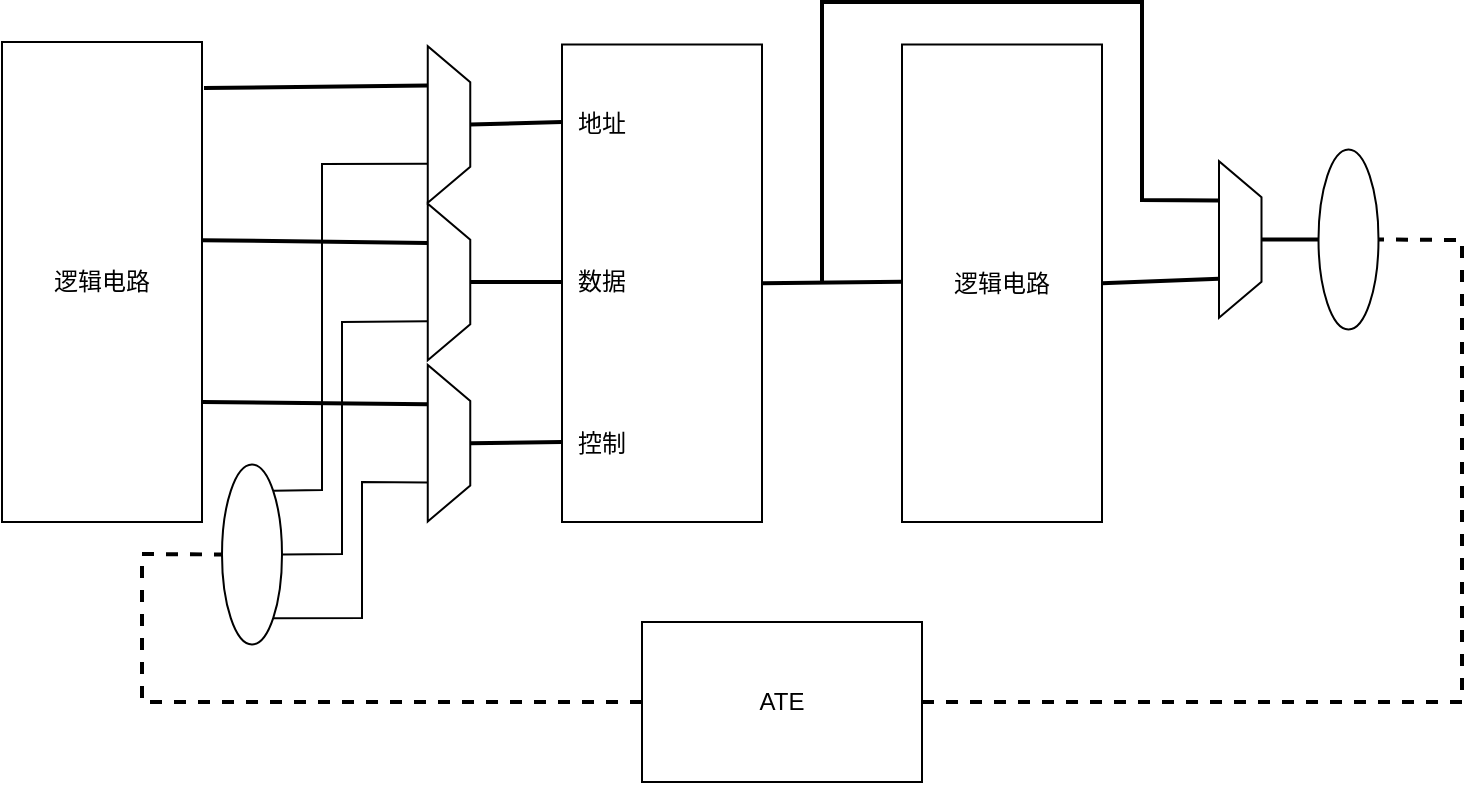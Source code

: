 <mxfile version="20.8.20" type="github">
  <diagram name="第 1 页" id="SZ0V8DZRQNot3-LsfUy4">
    <mxGraphModel dx="1434" dy="796" grid="1" gridSize="10" guides="1" tooltips="1" connect="1" arrows="1" fold="1" page="1" pageScale="1" pageWidth="827" pageHeight="1169" math="0" shadow="0">
      <root>
        <mxCell id="0" />
        <mxCell id="1" parent="0" />
        <mxCell id="R6sS8I7fH-COG0r30bE--2" value="逻辑电路" style="rounded=0;whiteSpace=wrap;html=1;" vertex="1" parent="1">
          <mxGeometry x="70" y="80" width="100" height="240" as="geometry" />
        </mxCell>
        <mxCell id="R6sS8I7fH-COG0r30bE--3" value="" style="ellipse;whiteSpace=wrap;html=1;" vertex="1" parent="1">
          <mxGeometry x="180" y="291.25" width="30" height="90" as="geometry" />
        </mxCell>
        <mxCell id="R6sS8I7fH-COG0r30bE--4" value="ATE" style="rounded=0;whiteSpace=wrap;html=1;" vertex="1" parent="1">
          <mxGeometry x="390" y="370" width="140" height="80" as="geometry" />
        </mxCell>
        <mxCell id="R6sS8I7fH-COG0r30bE--6" value="" style="rounded=0;whiteSpace=wrap;html=1;" vertex="1" parent="1">
          <mxGeometry x="350" y="81.25" width="100" height="238.75" as="geometry" />
        </mxCell>
        <mxCell id="R6sS8I7fH-COG0r30bE--7" value="逻辑电路" style="rounded=0;whiteSpace=wrap;html=1;" vertex="1" parent="1">
          <mxGeometry x="520" y="81.25" width="100" height="238.75" as="geometry" />
        </mxCell>
        <mxCell id="R6sS8I7fH-COG0r30bE--8" value="" style="ellipse;whiteSpace=wrap;html=1;" vertex="1" parent="1">
          <mxGeometry x="728.25" y="133.76" width="30" height="90" as="geometry" />
        </mxCell>
        <mxCell id="R6sS8I7fH-COG0r30bE--9" value="地址" style="text;html=1;strokeColor=none;fillColor=none;align=center;verticalAlign=middle;whiteSpace=wrap;rounded=0;" vertex="1" parent="1">
          <mxGeometry x="340" y="106.25" width="60" height="30" as="geometry" />
        </mxCell>
        <mxCell id="R6sS8I7fH-COG0r30bE--10" value="数据" style="text;html=1;strokeColor=none;fillColor=none;align=center;verticalAlign=middle;whiteSpace=wrap;rounded=0;" vertex="1" parent="1">
          <mxGeometry x="340" y="185" width="60" height="30" as="geometry" />
        </mxCell>
        <mxCell id="R6sS8I7fH-COG0r30bE--11" value="控制" style="text;html=1;strokeColor=none;fillColor=none;align=center;verticalAlign=middle;whiteSpace=wrap;rounded=0;" vertex="1" parent="1">
          <mxGeometry x="340" y="265.62" width="60" height="30" as="geometry" />
        </mxCell>
        <mxCell id="R6sS8I7fH-COG0r30bE--13" value="" style="verticalLabelPosition=middle;verticalAlign=middle;html=1;shape=trapezoid;perimeter=trapezoidPerimeter;whiteSpace=wrap;size=0.23;arcSize=10;flipV=1;labelPosition=center;align=center;rotation=-90;" vertex="1" parent="1">
          <mxGeometry x="254.38" y="110.63" width="78.25" height="21.25" as="geometry" />
        </mxCell>
        <mxCell id="R6sS8I7fH-COG0r30bE--18" value="" style="endArrow=none;html=1;rounded=0;strokeWidth=2;entryX=0.75;entryY=0;entryDx=0;entryDy=0;exitX=1.01;exitY=0.096;exitDx=0;exitDy=0;exitPerimeter=0;" edge="1" parent="1" source="R6sS8I7fH-COG0r30bE--2" target="R6sS8I7fH-COG0r30bE--13">
          <mxGeometry width="50" height="50" relative="1" as="geometry">
            <mxPoint x="220" y="100" as="sourcePoint" />
            <mxPoint x="290" y="100" as="targetPoint" />
          </mxGeometry>
        </mxCell>
        <mxCell id="R6sS8I7fH-COG0r30bE--20" value="" style="endArrow=none;html=1;rounded=0;entryX=0.75;entryY=0;entryDx=0;entryDy=0;strokeWidth=2;exitX=1;exitY=0.413;exitDx=0;exitDy=0;exitPerimeter=0;" edge="1" parent="1" source="R6sS8I7fH-COG0r30bE--2" target="R6sS8I7fH-COG0r30bE--36">
          <mxGeometry width="50" height="50" relative="1" as="geometry">
            <mxPoint x="220" y="180" as="sourcePoint" />
            <mxPoint x="283.003" y="642.987" as="targetPoint" />
          </mxGeometry>
        </mxCell>
        <mxCell id="R6sS8I7fH-COG0r30bE--21" value="" style="endArrow=none;html=1;rounded=0;exitX=1;exitY=0.75;exitDx=0;exitDy=0;entryX=0.75;entryY=0;entryDx=0;entryDy=0;strokeWidth=2;" edge="1" parent="1" source="R6sS8I7fH-COG0r30bE--2" target="R6sS8I7fH-COG0r30bE--37">
          <mxGeometry width="50" height="50" relative="1" as="geometry">
            <mxPoint x="160" y="420" as="sourcePoint" />
            <mxPoint x="282.875" y="696.375" as="targetPoint" />
          </mxGeometry>
        </mxCell>
        <mxCell id="R6sS8I7fH-COG0r30bE--26" value="" style="endArrow=none;html=1;rounded=0;strokeWidth=2;exitX=0.5;exitY=1;exitDx=0;exitDy=0;" edge="1" parent="1" source="R6sS8I7fH-COG0r30bE--13">
          <mxGeometry width="50" height="50" relative="1" as="geometry">
            <mxPoint x="510" y="640" as="sourcePoint" />
            <mxPoint x="350" y="120" as="targetPoint" />
          </mxGeometry>
        </mxCell>
        <mxCell id="R6sS8I7fH-COG0r30bE--36" value="" style="verticalLabelPosition=middle;verticalAlign=middle;html=1;shape=trapezoid;perimeter=trapezoidPerimeter;whiteSpace=wrap;size=0.23;arcSize=10;flipV=1;labelPosition=center;align=center;rotation=-90;" vertex="1" parent="1">
          <mxGeometry x="254.38" y="189.38" width="78.25" height="21.25" as="geometry" />
        </mxCell>
        <mxCell id="R6sS8I7fH-COG0r30bE--37" value="" style="verticalLabelPosition=middle;verticalAlign=middle;html=1;shape=trapezoid;perimeter=trapezoidPerimeter;whiteSpace=wrap;size=0.23;arcSize=10;flipV=1;labelPosition=center;align=center;rotation=-90;" vertex="1" parent="1">
          <mxGeometry x="254.38" y="270" width="78.25" height="21.25" as="geometry" />
        </mxCell>
        <mxCell id="R6sS8I7fH-COG0r30bE--38" value="" style="endArrow=none;html=1;rounded=0;strokeWidth=2;exitX=0.5;exitY=1;exitDx=0;exitDy=0;entryX=0.167;entryY=0.5;entryDx=0;entryDy=0;entryPerimeter=0;" edge="1" parent="1" source="R6sS8I7fH-COG0r30bE--36" target="R6sS8I7fH-COG0r30bE--10">
          <mxGeometry width="50" height="50" relative="1" as="geometry">
            <mxPoint x="330" y="520" as="sourcePoint" />
            <mxPoint x="380" y="470" as="targetPoint" />
          </mxGeometry>
        </mxCell>
        <mxCell id="R6sS8I7fH-COG0r30bE--39" value="" style="endArrow=none;html=1;rounded=0;strokeWidth=2;exitX=0.5;exitY=1;exitDx=0;exitDy=0;" edge="1" parent="1" source="R6sS8I7fH-COG0r30bE--37">
          <mxGeometry width="50" height="50" relative="1" as="geometry">
            <mxPoint x="90" y="490" as="sourcePoint" />
            <mxPoint x="350" y="280" as="targetPoint" />
          </mxGeometry>
        </mxCell>
        <mxCell id="R6sS8I7fH-COG0r30bE--40" value="" style="verticalLabelPosition=middle;verticalAlign=middle;html=1;shape=trapezoid;perimeter=trapezoidPerimeter;whiteSpace=wrap;size=0.23;arcSize=10;flipV=1;labelPosition=center;align=center;rotation=-90;" vertex="1" parent="1">
          <mxGeometry x="650" y="168.13" width="78.25" height="21.25" as="geometry" />
        </mxCell>
        <mxCell id="R6sS8I7fH-COG0r30bE--41" value="" style="endArrow=none;html=1;rounded=0;strokeWidth=2;exitX=1;exitY=0.5;exitDx=0;exitDy=0;entryX=0;entryY=0.497;entryDx=0;entryDy=0;entryPerimeter=0;" edge="1" parent="1" source="R6sS8I7fH-COG0r30bE--6" target="R6sS8I7fH-COG0r30bE--7">
          <mxGeometry width="50" height="50" relative="1" as="geometry">
            <mxPoint x="460" y="260" as="sourcePoint" />
            <mxPoint x="510" y="210" as="targetPoint" />
          </mxGeometry>
        </mxCell>
        <mxCell id="R6sS8I7fH-COG0r30bE--42" value="" style="endArrow=none;html=1;rounded=0;strokeWidth=2;exitX=1;exitY=0.5;exitDx=0;exitDy=0;entryX=0.25;entryY=0;entryDx=0;entryDy=0;" edge="1" parent="1" source="R6sS8I7fH-COG0r30bE--7" target="R6sS8I7fH-COG0r30bE--40">
          <mxGeometry width="50" height="50" relative="1" as="geometry">
            <mxPoint x="650" y="390" as="sourcePoint" />
            <mxPoint x="700" y="340" as="targetPoint" />
          </mxGeometry>
        </mxCell>
        <mxCell id="R6sS8I7fH-COG0r30bE--43" value="" style="endArrow=none;html=1;rounded=0;strokeWidth=2;exitX=0.5;exitY=1;exitDx=0;exitDy=0;entryX=0;entryY=0.5;entryDx=0;entryDy=0;" edge="1" parent="1" source="R6sS8I7fH-COG0r30bE--40" target="R6sS8I7fH-COG0r30bE--8">
          <mxGeometry width="50" height="50" relative="1" as="geometry">
            <mxPoint x="710" y="360" as="sourcePoint" />
            <mxPoint x="760" y="310" as="targetPoint" />
          </mxGeometry>
        </mxCell>
        <mxCell id="R6sS8I7fH-COG0r30bE--44" value="" style="endArrow=none;html=1;rounded=0;strokeWidth=2;entryX=0.75;entryY=0;entryDx=0;entryDy=0;" edge="1" parent="1" target="R6sS8I7fH-COG0r30bE--40">
          <mxGeometry width="50" height="50" relative="1" as="geometry">
            <mxPoint x="480" y="200" as="sourcePoint" />
            <mxPoint x="650" y="60" as="targetPoint" />
            <Array as="points">
              <mxPoint x="480" y="60" />
              <mxPoint x="640" y="60" />
              <mxPoint x="640" y="159" />
            </Array>
          </mxGeometry>
        </mxCell>
        <mxCell id="R6sS8I7fH-COG0r30bE--45" value="" style="endArrow=none;dashed=1;html=1;rounded=0;strokeWidth=2;entryX=1;entryY=0.5;entryDx=0;entryDy=0;exitX=1;exitY=0.5;exitDx=0;exitDy=0;" edge="1" parent="1" source="R6sS8I7fH-COG0r30bE--4" target="R6sS8I7fH-COG0r30bE--8">
          <mxGeometry width="50" height="50" relative="1" as="geometry">
            <mxPoint x="800" y="410" as="sourcePoint" />
            <mxPoint x="480" y="260" as="targetPoint" />
            <Array as="points">
              <mxPoint x="800" y="410" />
              <mxPoint x="800" y="179" />
            </Array>
          </mxGeometry>
        </mxCell>
        <mxCell id="R6sS8I7fH-COG0r30bE--49" value="" style="endArrow=none;dashed=1;html=1;rounded=0;strokeWidth=2;exitX=0;exitY=0.5;exitDx=0;exitDy=0;entryX=0;entryY=0.5;entryDx=0;entryDy=0;" edge="1" parent="1" source="R6sS8I7fH-COG0r30bE--4" target="R6sS8I7fH-COG0r30bE--3">
          <mxGeometry width="50" height="50" relative="1" as="geometry">
            <mxPoint x="430" y="310" as="sourcePoint" />
            <mxPoint x="200" y="350" as="targetPoint" />
            <Array as="points">
              <mxPoint x="140" y="410" />
              <mxPoint x="140" y="336" />
            </Array>
          </mxGeometry>
        </mxCell>
        <mxCell id="R6sS8I7fH-COG0r30bE--50" value="" style="endArrow=none;html=1;rounded=0;strokeWidth=1;exitX=1;exitY=0;exitDx=0;exitDy=0;entryX=0.25;entryY=0;entryDx=0;entryDy=0;" edge="1" parent="1" source="R6sS8I7fH-COG0r30bE--3" target="R6sS8I7fH-COG0r30bE--13">
          <mxGeometry width="50" height="50" relative="1" as="geometry">
            <mxPoint x="260" y="590" as="sourcePoint" />
            <mxPoint x="260" y="313" as="targetPoint" />
            <Array as="points">
              <mxPoint x="230" y="304" />
              <mxPoint x="230" y="141" />
            </Array>
          </mxGeometry>
        </mxCell>
        <mxCell id="R6sS8I7fH-COG0r30bE--51" value="" style="endArrow=none;html=1;rounded=0;strokeWidth=1;exitX=1;exitY=0.5;exitDx=0;exitDy=0;entryX=0.25;entryY=0;entryDx=0;entryDy=0;" edge="1" parent="1" source="R6sS8I7fH-COG0r30bE--3" target="R6sS8I7fH-COG0r30bE--36">
          <mxGeometry width="50" height="50" relative="1" as="geometry">
            <mxPoint x="180" y="540" as="sourcePoint" />
            <mxPoint x="230" y="490" as="targetPoint" />
            <Array as="points">
              <mxPoint x="240" y="336" />
              <mxPoint x="240" y="220" />
            </Array>
          </mxGeometry>
        </mxCell>
        <mxCell id="R6sS8I7fH-COG0r30bE--52" value="" style="endArrow=none;html=1;rounded=0;strokeWidth=1;entryX=0.25;entryY=0;entryDx=0;entryDy=0;exitX=1;exitY=1;exitDx=0;exitDy=0;" edge="1" parent="1" source="R6sS8I7fH-COG0r30bE--3" target="R6sS8I7fH-COG0r30bE--37">
          <mxGeometry width="50" height="50" relative="1" as="geometry">
            <mxPoint x="190" y="530" as="sourcePoint" />
            <mxPoint x="240" y="480" as="targetPoint" />
            <Array as="points">
              <mxPoint x="250" y="368" />
              <mxPoint x="250" y="300" />
            </Array>
          </mxGeometry>
        </mxCell>
      </root>
    </mxGraphModel>
  </diagram>
</mxfile>
